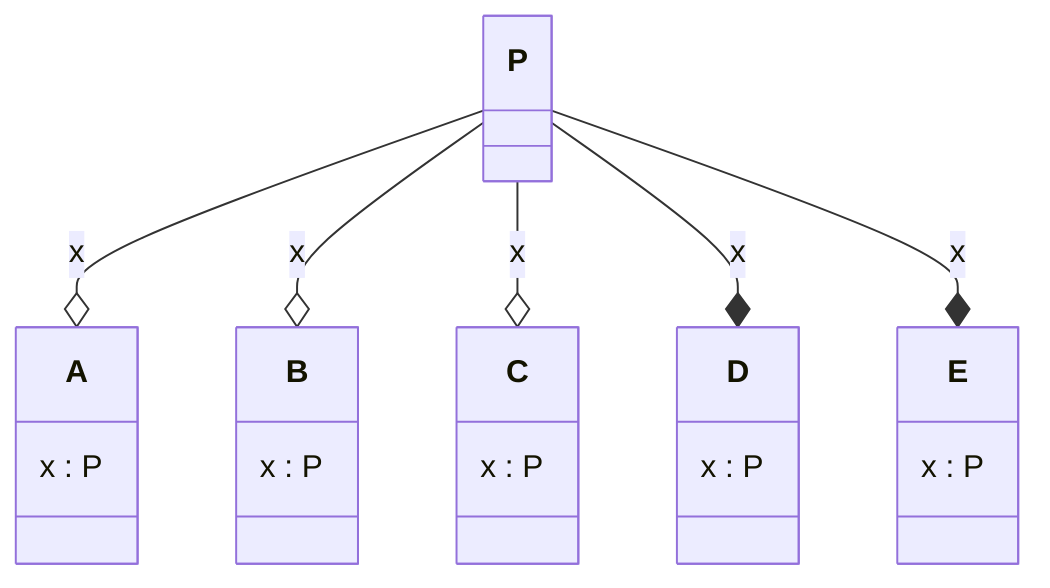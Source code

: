 classDiagram
  class A {
    x : P
  }
  class B {
    x : P
  }
  class C {
    x : P
  }
  class D {
    x : P
  }
  class E {
    x : P
  }
  class P {
  }
  P --o A : x
  P --o B : x
  P --o C : x
  P --* D : x
  P --* E : x